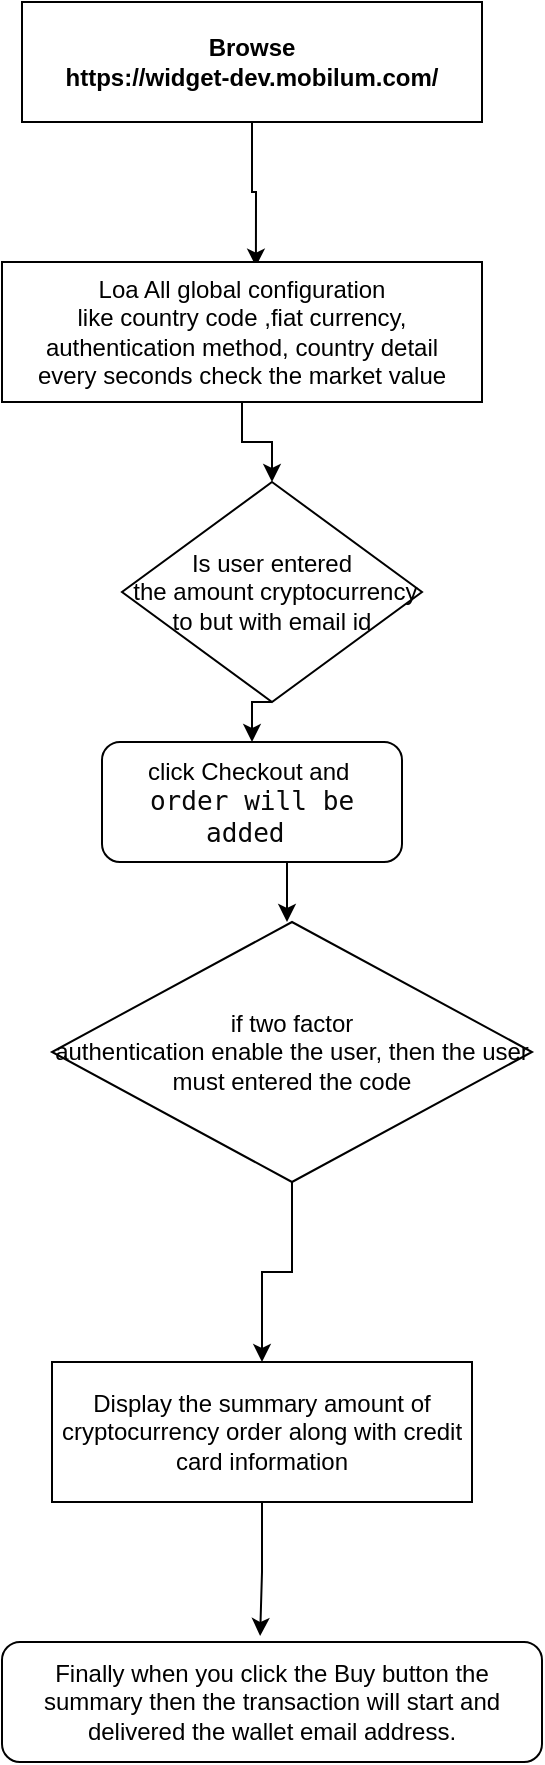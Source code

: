 <mxfile version="15.8.3" type="github">
  <diagram id="kMm-YpxfWViuReVfI4U7" name="Page-1">
    <mxGraphModel dx="868" dy="492" grid="1" gridSize="10" guides="1" tooltips="1" connect="1" arrows="1" fold="1" page="1" pageScale="1" pageWidth="850" pageHeight="1100" math="0" shadow="0">
      <root>
        <mxCell id="0" />
        <mxCell id="1" parent="0" />
        <mxCell id="7983x2gcaleZQ4Jc-A6E-6" style="edgeStyle=orthogonalEdgeStyle;rounded=0;orthogonalLoop=1;jettySize=auto;html=1;exitX=0.5;exitY=1;exitDx=0;exitDy=0;entryX=0.529;entryY=0.033;entryDx=0;entryDy=0;entryPerimeter=0;" edge="1" parent="1" source="7983x2gcaleZQ4Jc-A6E-1" target="7983x2gcaleZQ4Jc-A6E-4">
          <mxGeometry relative="1" as="geometry" />
        </mxCell>
        <mxCell id="7983x2gcaleZQ4Jc-A6E-1" value="&lt;b&gt;Browse&lt;br&gt;https://widget-dev.mobilum.com/&lt;/b&gt;" style="rounded=0;whiteSpace=wrap;html=1;" vertex="1" parent="1">
          <mxGeometry x="220" y="20" width="230" height="60" as="geometry" />
        </mxCell>
        <mxCell id="7983x2gcaleZQ4Jc-A6E-7" style="edgeStyle=orthogonalEdgeStyle;rounded=0;orthogonalLoop=1;jettySize=auto;html=1;entryX=0.5;entryY=0;entryDx=0;entryDy=0;" edge="1" parent="1" source="7983x2gcaleZQ4Jc-A6E-4" target="7983x2gcaleZQ4Jc-A6E-5">
          <mxGeometry relative="1" as="geometry" />
        </mxCell>
        <mxCell id="7983x2gcaleZQ4Jc-A6E-4" value="Loa All global configuration&lt;br&gt;like country code ,fiat currency, authentication method, country detail&lt;br&gt;every seconds check the market value" style="rounded=0;whiteSpace=wrap;html=1;" vertex="1" parent="1">
          <mxGeometry x="210" y="150" width="240" height="70" as="geometry" />
        </mxCell>
        <mxCell id="7983x2gcaleZQ4Jc-A6E-11" style="edgeStyle=orthogonalEdgeStyle;rounded=0;orthogonalLoop=1;jettySize=auto;html=1;exitX=0.5;exitY=1;exitDx=0;exitDy=0;entryX=0.5;entryY=0;entryDx=0;entryDy=0;" edge="1" parent="1" source="7983x2gcaleZQ4Jc-A6E-5" target="7983x2gcaleZQ4Jc-A6E-10">
          <mxGeometry relative="1" as="geometry" />
        </mxCell>
        <mxCell id="7983x2gcaleZQ4Jc-A6E-5" value="Is user entered&lt;br&gt;&amp;nbsp;the amount cryptocurrency to but with email id" style="rhombus;whiteSpace=wrap;html=1;" vertex="1" parent="1">
          <mxGeometry x="270" y="260" width="150" height="110" as="geometry" />
        </mxCell>
        <mxCell id="7983x2gcaleZQ4Jc-A6E-13" style="edgeStyle=orthogonalEdgeStyle;rounded=0;orthogonalLoop=1;jettySize=auto;html=1;exitX=0.5;exitY=1;exitDx=0;exitDy=0;entryX=0.5;entryY=0;entryDx=0;entryDy=0;" edge="1" parent="1" source="7983x2gcaleZQ4Jc-A6E-10">
          <mxGeometry relative="1" as="geometry">
            <mxPoint x="352.5" y="480" as="targetPoint" />
          </mxGeometry>
        </mxCell>
        <mxCell id="7983x2gcaleZQ4Jc-A6E-10" value="click Checkout and&amp;nbsp;&lt;br&gt;&lt;font color=&quot;#080808&quot; face=&quot;Fira Code, monospace&quot;&gt;&lt;span style=&quot;font-size: 13.067px ; background-color: rgb(255 , 255 , 255)&quot;&gt;order will be added&lt;/span&gt;&lt;/font&gt;&amp;nbsp;&amp;nbsp;" style="rounded=1;whiteSpace=wrap;html=1;" vertex="1" parent="1">
          <mxGeometry x="260" y="390" width="150" height="60" as="geometry" />
        </mxCell>
        <mxCell id="7983x2gcaleZQ4Jc-A6E-16" style="edgeStyle=orthogonalEdgeStyle;rounded=0;orthogonalLoop=1;jettySize=auto;html=1;entryX=0.5;entryY=0;entryDx=0;entryDy=0;" edge="1" parent="1" source="7983x2gcaleZQ4Jc-A6E-14" target="7983x2gcaleZQ4Jc-A6E-15">
          <mxGeometry relative="1" as="geometry">
            <mxPoint x="350" y="670" as="targetPoint" />
          </mxGeometry>
        </mxCell>
        <mxCell id="7983x2gcaleZQ4Jc-A6E-14" value="if two factor&lt;br&gt;authentication enable the user, then the user must entered the code" style="rhombus;whiteSpace=wrap;html=1;" vertex="1" parent="1">
          <mxGeometry x="235" y="480" width="240" height="130" as="geometry" />
        </mxCell>
        <mxCell id="7983x2gcaleZQ4Jc-A6E-19" style="edgeStyle=orthogonalEdgeStyle;rounded=0;orthogonalLoop=1;jettySize=auto;html=1;entryX=0.478;entryY=-0.05;entryDx=0;entryDy=0;entryPerimeter=0;" edge="1" parent="1" source="7983x2gcaleZQ4Jc-A6E-15" target="7983x2gcaleZQ4Jc-A6E-17">
          <mxGeometry relative="1" as="geometry" />
        </mxCell>
        <mxCell id="7983x2gcaleZQ4Jc-A6E-15" value="Display the summary amount of cryptocurrency order along with credit card information" style="rounded=0;whiteSpace=wrap;html=1;" vertex="1" parent="1">
          <mxGeometry x="235" y="700" width="210" height="70" as="geometry" />
        </mxCell>
        <mxCell id="7983x2gcaleZQ4Jc-A6E-17" value="Finally when you click the Buy button the summary then the transaction will start and delivered the wallet email address." style="rounded=1;whiteSpace=wrap;html=1;" vertex="1" parent="1">
          <mxGeometry x="210" y="840" width="270" height="60" as="geometry" />
        </mxCell>
      </root>
    </mxGraphModel>
  </diagram>
</mxfile>
